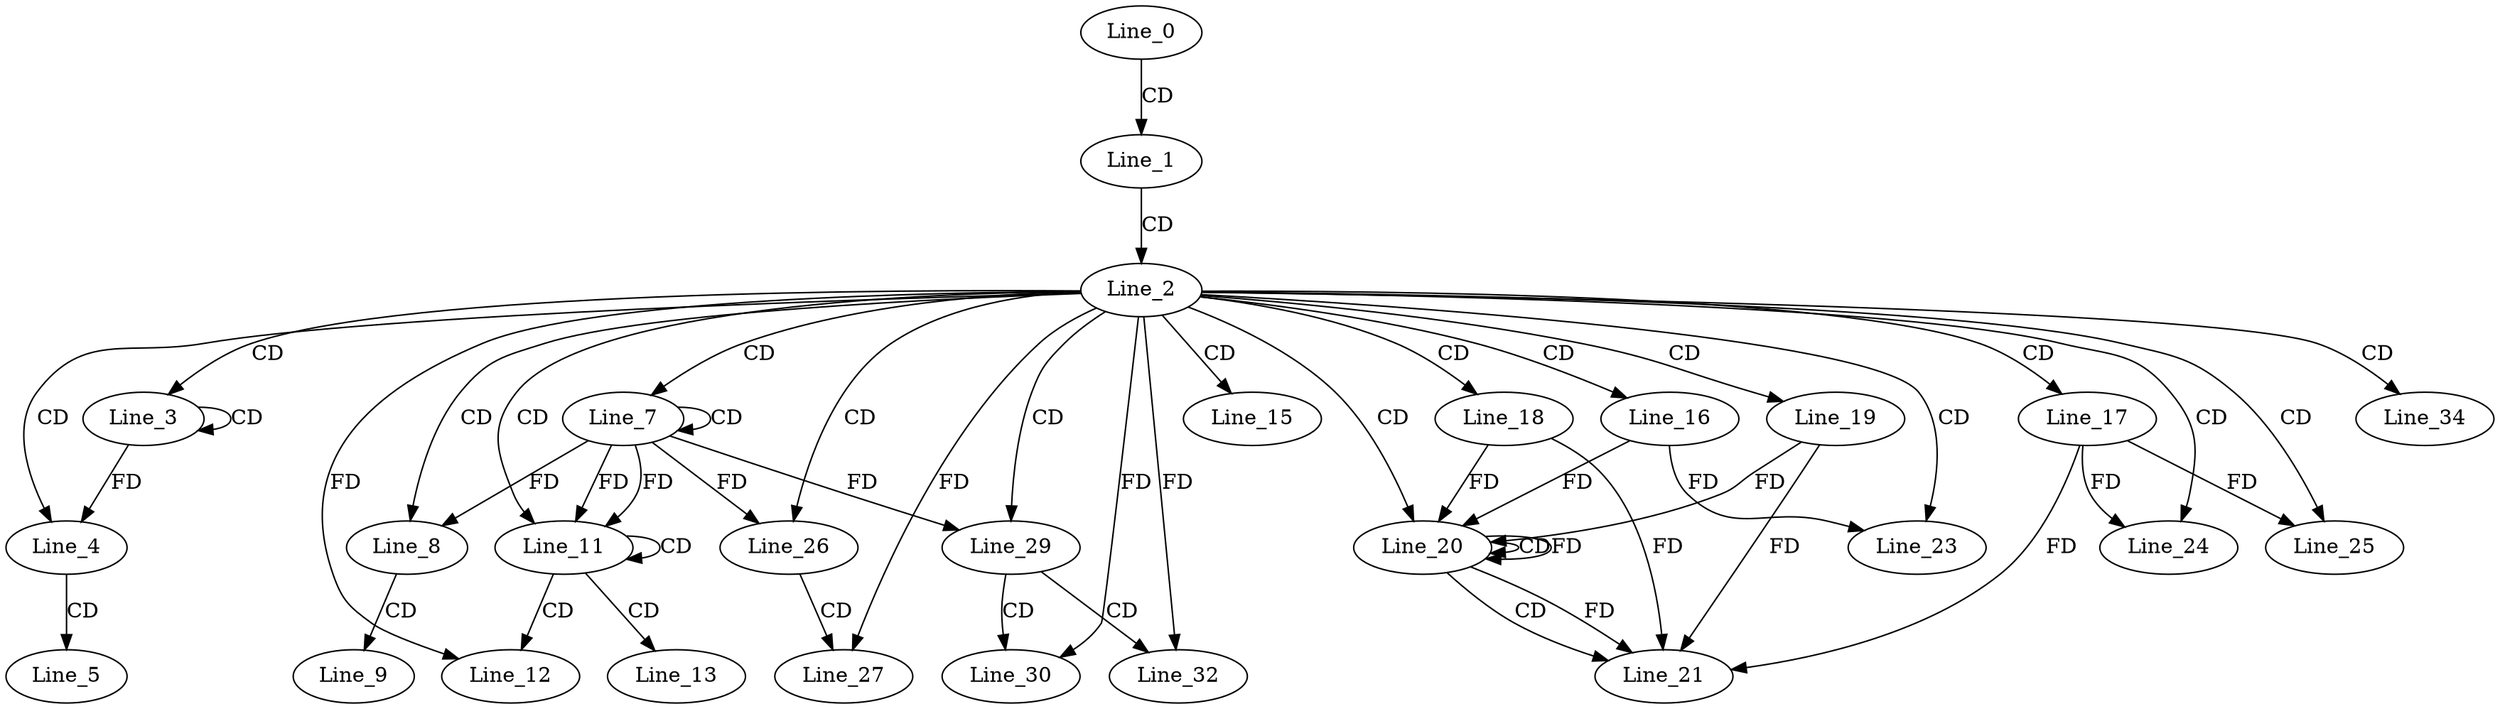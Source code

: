 digraph G {
  Line_0;
  Line_1;
  Line_2;
  Line_3;
  Line_3;
  Line_3;
  Line_4;
  Line_5;
  Line_7;
  Line_7;
  Line_8;
  Line_9;
  Line_11;
  Line_11;
  Line_12;
  Line_12;
  Line_13;
  Line_15;
  Line_15;
  Line_16;
  Line_17;
  Line_18;
  Line_19;
  Line_20;
  Line_20;
  Line_20;
  Line_21;
  Line_23;
  Line_24;
  Line_25;
  Line_26;
  Line_27;
  Line_29;
  Line_30;
  Line_32;
  Line_34;
  Line_0 -> Line_1 [ label="CD" ];
  Line_1 -> Line_2 [ label="CD" ];
  Line_2 -> Line_3 [ label="CD" ];
  Line_3 -> Line_3 [ label="CD" ];
  Line_2 -> Line_4 [ label="CD" ];
  Line_3 -> Line_4 [ label="FD" ];
  Line_4 -> Line_5 [ label="CD" ];
  Line_2 -> Line_7 [ label="CD" ];
  Line_7 -> Line_7 [ label="CD" ];
  Line_2 -> Line_8 [ label="CD" ];
  Line_7 -> Line_8 [ label="FD" ];
  Line_8 -> Line_9 [ label="CD" ];
  Line_2 -> Line_11 [ label="CD" ];
  Line_7 -> Line_11 [ label="FD" ];
  Line_11 -> Line_11 [ label="CD" ];
  Line_7 -> Line_11 [ label="FD" ];
  Line_11 -> Line_12 [ label="CD" ];
  Line_2 -> Line_12 [ label="FD" ];
  Line_11 -> Line_13 [ label="CD" ];
  Line_2 -> Line_15 [ label="CD" ];
  Line_2 -> Line_16 [ label="CD" ];
  Line_2 -> Line_17 [ label="CD" ];
  Line_2 -> Line_18 [ label="CD" ];
  Line_2 -> Line_19 [ label="CD" ];
  Line_2 -> Line_20 [ label="CD" ];
  Line_20 -> Line_20 [ label="CD" ];
  Line_20 -> Line_20 [ label="FD" ];
  Line_19 -> Line_20 [ label="FD" ];
  Line_16 -> Line_20 [ label="FD" ];
  Line_18 -> Line_20 [ label="FD" ];
  Line_20 -> Line_21 [ label="CD" ];
  Line_17 -> Line_21 [ label="FD" ];
  Line_18 -> Line_21 [ label="FD" ];
  Line_20 -> Line_21 [ label="FD" ];
  Line_19 -> Line_21 [ label="FD" ];
  Line_2 -> Line_23 [ label="CD" ];
  Line_16 -> Line_23 [ label="FD" ];
  Line_2 -> Line_24 [ label="CD" ];
  Line_17 -> Line_24 [ label="FD" ];
  Line_2 -> Line_25 [ label="CD" ];
  Line_17 -> Line_25 [ label="FD" ];
  Line_2 -> Line_26 [ label="CD" ];
  Line_7 -> Line_26 [ label="FD" ];
  Line_26 -> Line_27 [ label="CD" ];
  Line_2 -> Line_27 [ label="FD" ];
  Line_2 -> Line_29 [ label="CD" ];
  Line_7 -> Line_29 [ label="FD" ];
  Line_29 -> Line_30 [ label="CD" ];
  Line_2 -> Line_30 [ label="FD" ];
  Line_29 -> Line_32 [ label="CD" ];
  Line_2 -> Line_32 [ label="FD" ];
  Line_2 -> Line_34 [ label="CD" ];
}
